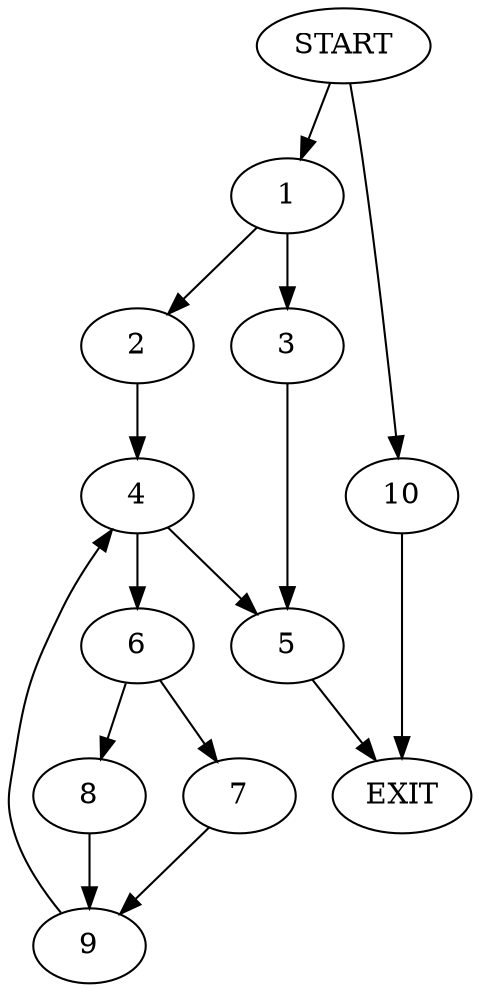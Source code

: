digraph {
0 [label="START"]
11 [label="EXIT"]
0 -> 1
1 -> 2
1 -> 3
2 -> 4
3 -> 5
5 -> 11
4 -> 5
4 -> 6
6 -> 7
6 -> 8
8 -> 9
7 -> 9
9 -> 4
0 -> 10
10 -> 11
}
